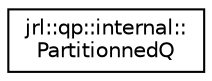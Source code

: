 digraph "Graphical Class Hierarchy"
{
 // LATEX_PDF_SIZE
  edge [fontname="Helvetica",fontsize="10",labelfontname="Helvetica",labelfontsize="10"];
  node [fontname="Helvetica",fontsize="10",shape=record];
  rankdir="LR";
  Node0 [label="jrl::qp::internal::\lPartitionnedQ",height=0.2,width=0.4,color="black", fillcolor="white", style="filled",URL="$classjrl_1_1qp_1_1internal_1_1PartitionnedQ.html",tooltip=" "];
}
